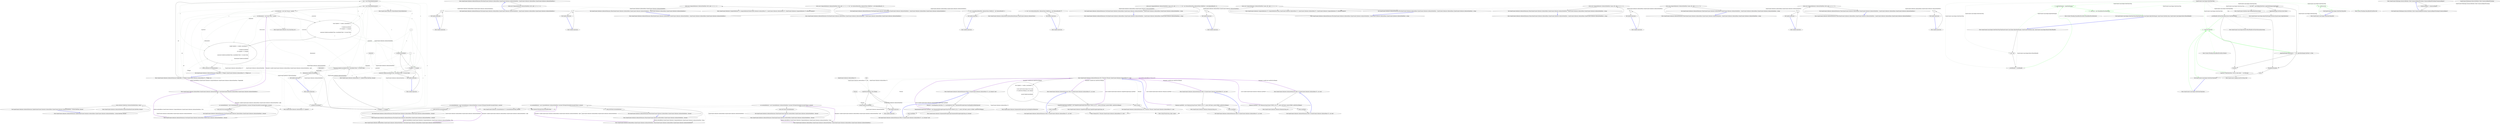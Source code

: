 digraph  {
n133 [label="QuantConnect.Indicators.IndicatorBase<T>", span=""];
n134 [label=bool, span=""];
n135 [label=TSecond, span=""];
n136 [label=x, span=""];
n137 [label=y, span=""];
n138 [label=numerator, span=""];
n139 [label=denominator, span=""];
n0 [cluster="QuantConnect.Indicators.IndicatorExtensions.Update(QuantConnect.Indicators.IndicatorBase<QuantConnect.Indicators.IndicatorDataPoint>, System.DateTime, decimal)", label="Entry QuantConnect.Indicators.IndicatorExtensions.Update(QuantConnect.Indicators.IndicatorBase<QuantConnect.Indicators.IndicatorDataPoint>, System.DateTime, decimal)", span="36-36"];
n1 [cluster="QuantConnect.Indicators.IndicatorExtensions.Update(QuantConnect.Indicators.IndicatorBase<QuantConnect.Indicators.IndicatorDataPoint>, System.DateTime, decimal)", label="return indicator.Update(new IndicatorDataPoint(time, value));", span="38-38"];
n2 [cluster="QuantConnect.Indicators.IndicatorExtensions.Update(QuantConnect.Indicators.IndicatorBase<QuantConnect.Indicators.IndicatorDataPoint>, System.DateTime, decimal)", label="Exit QuantConnect.Indicators.IndicatorExtensions.Update(QuantConnect.Indicators.IndicatorBase<QuantConnect.Indicators.IndicatorDataPoint>, System.DateTime, decimal)", span="36-36"];
n3 [cluster="QuantConnect.Indicators.IndicatorDataPoint.IndicatorDataPoint(System.DateTime, decimal)", label="Entry QuantConnect.Indicators.IndicatorDataPoint.IndicatorDataPoint(System.DateTime, decimal)", span="40-40"];
n4 [cluster="QuantConnect.Indicators.IndicatorBase<T>.Update(T)", label="Entry QuantConnect.Indicators.IndicatorBase<T>.Update(T)", span="74-74"];
n5 [cluster="QuantConnect.Indicators.IndicatorExtensions.Of<T, TSecond>(TSecond, QuantConnect.Indicators.IndicatorBase<T>, bool)", label="Entry QuantConnect.Indicators.IndicatorExtensions.Of<T, TSecond>(TSecond, QuantConnect.Indicators.IndicatorBase<T>, bool)", span="49-49"];
n6 [cluster="QuantConnect.Indicators.IndicatorExtensions.Of<T, TSecond>(TSecond, QuantConnect.Indicators.IndicatorBase<T>, bool)", label="first.Updated += (sender, consolidated) =>\r\n            {\r\n                // only send the data along if we're ready\r\n                if (!waitForFirstToReady || first.IsReady)\r\n                {\r\n                    second.Update(consolidated);\r\n                }\r\n            }", span="53-60"];
n10 [cluster="lambda expression", label="!waitForFirstToReady || first.IsReady", span="56-56"];
n11 [cluster="lambda expression", label="second.Update(consolidated)", span="58-58"];
n7 [cluster="QuantConnect.Indicators.IndicatorExtensions.Of<T, TSecond>(TSecond, QuantConnect.Indicators.IndicatorBase<T>, bool)", label="return second;", span="62-62"];
n8 [cluster="QuantConnect.Indicators.IndicatorExtensions.Of<T, TSecond>(TSecond, QuantConnect.Indicators.IndicatorBase<T>, bool)", label="Exit QuantConnect.Indicators.IndicatorExtensions.Of<T, TSecond>(TSecond, QuantConnect.Indicators.IndicatorBase<T>, bool)", span="49-49"];
n9 [cluster="lambda expression", label="Entry lambda expression", span="53-60"];
n12 [cluster="lambda expression", label="Exit lambda expression", span="53-60"];
n13 [cluster="QuantConnect.Indicators.IndicatorExtensions.WeightedBy<T, TWeight>(QuantConnect.Indicators.IndicatorBase<T>, TWeight, int)", label="Entry QuantConnect.Indicators.IndicatorExtensions.WeightedBy<T, TWeight>(QuantConnect.Indicators.IndicatorBase<T>, TWeight, int)", span="72-72"];
n14 [cluster="QuantConnect.Indicators.IndicatorExtensions.WeightedBy<T, TWeight>(QuantConnect.Indicators.IndicatorBase<T>, TWeight, int)", label="var x = new WindowIdentity(period)", span="76-76"];
n15 [cluster="QuantConnect.Indicators.IndicatorExtensions.WeightedBy<T, TWeight>(QuantConnect.Indicators.IndicatorBase<T>, TWeight, int)", label="var y = new WindowIdentity(period)", span="77-77"];
n16 [cluster="QuantConnect.Indicators.IndicatorExtensions.WeightedBy<T, TWeight>(QuantConnect.Indicators.IndicatorBase<T>, TWeight, int)", label="var numerator = new Sum(''Sum_xy'', period)", span="78-78"];
n17 [cluster="QuantConnect.Indicators.IndicatorExtensions.WeightedBy<T, TWeight>(QuantConnect.Indicators.IndicatorBase<T>, TWeight, int)", label="var denominator = new Sum(''Sum_y'', period)", span="79-79"];
n18 [cluster="QuantConnect.Indicators.IndicatorExtensions.WeightedBy<T, TWeight>(QuantConnect.Indicators.IndicatorBase<T>, TWeight, int)", label="value.Updated += (sender, consolidated) =>\r\n            {\r\n                x.Update(consolidated);\r\n                if (x.Samples == y.Samples)\r\n                {\r\n                    numerator.Update(consolidated.Time, consolidated.Value * y.Current.Value);\r\n                }  \r\n            }", span="81-88"];
n19 [cluster="QuantConnect.Indicators.IndicatorExtensions.WeightedBy<T, TWeight>(QuantConnect.Indicators.IndicatorBase<T>, TWeight, int)", label="weight.Updated += (sender, consolidated) =>\r\n            {\r\n                y.Update(consolidated);\r\n                if (x.Samples == y.Samples)\r\n                {\r\n                    numerator.Update(consolidated.Time, consolidated.Value * x.Current.Value);\r\n                }\r\n                denominator.Update(consolidated);\r\n            }", span="90-98"];
n22 [cluster="QuantConnect.Indicators.WindowIdentity.WindowIdentity(int)", label="Entry QuantConnect.Indicators.WindowIdentity.WindowIdentity(int)", span="37-37"];
n26 [cluster="lambda expression", label="x.Update(consolidated)", span="83-83"];
n27 [cluster="lambda expression", label="x.Samples == y.Samples", span="84-84"];
n33 [cluster="lambda expression", label="x.Samples == y.Samples", span="93-93"];
n34 [cluster="lambda expression", label="numerator.Update(consolidated.Time, consolidated.Value * x.Current.Value)", span="95-95"];
n28 [cluster="lambda expression", label="numerator.Update(consolidated.Time, consolidated.Value * y.Current.Value)", span="86-86"];
n32 [cluster="lambda expression", label="y.Update(consolidated)", span="92-92"];
n23 [cluster="QuantConnect.Indicators.Sum.Sum(string, int)", label="Entry QuantConnect.Indicators.Sum.Sum(string, int)", span="44-44"];
n20 [cluster="QuantConnect.Indicators.IndicatorExtensions.WeightedBy<T, TWeight>(QuantConnect.Indicators.IndicatorBase<T>, TWeight, int)", label="return numerator.Over(denominator);", span="100-100"];
n35 [cluster="lambda expression", label="denominator.Update(consolidated)", span="97-97"];
n21 [cluster="QuantConnect.Indicators.IndicatorExtensions.WeightedBy<T, TWeight>(QuantConnect.Indicators.IndicatorBase<T>, TWeight, int)", label="Exit QuantConnect.Indicators.IndicatorExtensions.WeightedBy<T, TWeight>(QuantConnect.Indicators.IndicatorBase<T>, TWeight, int)", span="72-72"];
n24 [cluster="QuantConnect.Indicators.IndicatorBase<QuantConnect.Indicators.IndicatorDataPoint>.Over(QuantConnect.Indicators.IndicatorBase<QuantConnect.Indicators.IndicatorDataPoint>)", label="Entry QuantConnect.Indicators.IndicatorBase<QuantConnect.Indicators.IndicatorDataPoint>.Over(QuantConnect.Indicators.IndicatorBase<QuantConnect.Indicators.IndicatorDataPoint>)", span="215-215"];
n25 [cluster="lambda expression", label="Entry lambda expression", span="81-88"];
n29 [cluster="lambda expression", label="Exit lambda expression", span="81-88"];
n30 [cluster="QuantConnect.Indicators.IndicatorBase<T>.Update(System.DateTime, decimal)", label="Entry QuantConnect.Indicators.IndicatorBase<T>.Update(System.DateTime, decimal)", span="106-106"];
n31 [cluster="lambda expression", label="Entry lambda expression", span="90-98"];
n36 [cluster="lambda expression", label="Exit lambda expression", span="90-98"];
n37 [cluster="QuantConnect.Indicators.IndicatorExtensions.Plus(QuantConnect.Indicators.IndicatorBase<QuantConnect.Indicators.IndicatorDataPoint>, decimal)", label="Entry QuantConnect.Indicators.IndicatorExtensions.Plus(QuantConnect.Indicators.IndicatorBase<QuantConnect.Indicators.IndicatorDataPoint>, decimal)", span="112-112"];
n38 [cluster="QuantConnect.Indicators.IndicatorExtensions.Plus(QuantConnect.Indicators.IndicatorBase<QuantConnect.Indicators.IndicatorDataPoint>, decimal)", label="var constantIndicator = new ConstantIndicator<IndicatorDataPoint>(constant.ToString(CultureInfo.InvariantCulture), constant)", span="114-114"];
n39 [cluster="QuantConnect.Indicators.IndicatorExtensions.Plus(QuantConnect.Indicators.IndicatorBase<QuantConnect.Indicators.IndicatorDataPoint>, decimal)", label="return left.Plus(constantIndicator);", span="115-115"];
n41 [cluster="QuantConnect.Indicators.ConstantIndicator<T>.ConstantIndicator(string, decimal)", label="Entry QuantConnect.Indicators.ConstantIndicator<T>.ConstantIndicator(string, decimal)", span="42-42"];
n42 [cluster="decimal.ToString(System.IFormatProvider)", label="Entry decimal.ToString(System.IFormatProvider)", span="0-0"];
n40 [cluster="QuantConnect.Indicators.IndicatorExtensions.Plus(QuantConnect.Indicators.IndicatorBase<QuantConnect.Indicators.IndicatorDataPoint>, decimal)", label="Exit QuantConnect.Indicators.IndicatorExtensions.Plus(QuantConnect.Indicators.IndicatorBase<QuantConnect.Indicators.IndicatorDataPoint>, decimal)", span="112-112"];
n43 [cluster="QuantConnect.Indicators.IndicatorBase<QuantConnect.Indicators.IndicatorDataPoint>.Plus(QuantConnect.Indicators.IndicatorBase<QuantConnect.Indicators.IndicatorDataPoint>)", label="Entry QuantConnect.Indicators.IndicatorBase<QuantConnect.Indicators.IndicatorDataPoint>.Plus(QuantConnect.Indicators.IndicatorBase<QuantConnect.Indicators.IndicatorDataPoint>)", span="127-127"];
n44 [cluster="QuantConnect.Indicators.IndicatorExtensions.Plus(QuantConnect.Indicators.IndicatorBase<QuantConnect.Indicators.IndicatorDataPoint>, QuantConnect.Indicators.IndicatorBase<QuantConnect.Indicators.IndicatorDataPoint>)", label="Entry QuantConnect.Indicators.IndicatorExtensions.Plus(QuantConnect.Indicators.IndicatorBase<QuantConnect.Indicators.IndicatorDataPoint>, QuantConnect.Indicators.IndicatorBase<QuantConnect.Indicators.IndicatorDataPoint>)", span="127-127"];
n45 [cluster="QuantConnect.Indicators.IndicatorExtensions.Plus(QuantConnect.Indicators.IndicatorBase<QuantConnect.Indicators.IndicatorDataPoint>, QuantConnect.Indicators.IndicatorBase<QuantConnect.Indicators.IndicatorDataPoint>)", label="return new CompositeIndicator<IndicatorDataPoint>(left, right, (l, r) => l + r);", span="129-129"];
n46 [cluster="QuantConnect.Indicators.IndicatorExtensions.Plus(QuantConnect.Indicators.IndicatorBase<QuantConnect.Indicators.IndicatorDataPoint>, QuantConnect.Indicators.IndicatorBase<QuantConnect.Indicators.IndicatorDataPoint>)", label="Exit QuantConnect.Indicators.IndicatorExtensions.Plus(QuantConnect.Indicators.IndicatorBase<QuantConnect.Indicators.IndicatorDataPoint>, QuantConnect.Indicators.IndicatorBase<QuantConnect.Indicators.IndicatorDataPoint>)", span="127-127"];
n47 [cluster="QuantConnect.Indicators.CompositeIndicator<T>.CompositeIndicator(QuantConnect.Indicators.IndicatorBase<T>, QuantConnect.Indicators.IndicatorBase<T>, QuantConnect.Indicators.CompositeIndicator<T>.IndicatorComposer)", label="Entry QuantConnect.Indicators.CompositeIndicator<T>.CompositeIndicator(QuantConnect.Indicators.IndicatorBase<T>, QuantConnect.Indicators.IndicatorBase<T>, QuantConnect.Indicators.CompositeIndicator<T>.IndicatorComposer)", span="99-99"];
n49 [cluster="lambda expression", label="l + r", span="129-129"];
n48 [cluster="lambda expression", label="Entry lambda expression", span="129-129"];
n50 [cluster="lambda expression", label="Exit lambda expression", span="129-129"];
n51 [cluster="QuantConnect.Indicators.IndicatorExtensions.Plus(QuantConnect.Indicators.IndicatorBase<QuantConnect.Indicators.IndicatorDataPoint>, QuantConnect.Indicators.IndicatorBase<QuantConnect.Indicators.IndicatorDataPoint>, string)", label="Entry QuantConnect.Indicators.IndicatorExtensions.Plus(QuantConnect.Indicators.IndicatorBase<QuantConnect.Indicators.IndicatorDataPoint>, QuantConnect.Indicators.IndicatorBase<QuantConnect.Indicators.IndicatorDataPoint>, string)", span="142-142"];
n52 [cluster="QuantConnect.Indicators.IndicatorExtensions.Plus(QuantConnect.Indicators.IndicatorBase<QuantConnect.Indicators.IndicatorDataPoint>, QuantConnect.Indicators.IndicatorBase<QuantConnect.Indicators.IndicatorDataPoint>, string)", label="return new CompositeIndicator<IndicatorDataPoint>(name, left, right, (l, r) => l + r);", span="144-144"];
n53 [cluster="QuantConnect.Indicators.IndicatorExtensions.Plus(QuantConnect.Indicators.IndicatorBase<QuantConnect.Indicators.IndicatorDataPoint>, QuantConnect.Indicators.IndicatorBase<QuantConnect.Indicators.IndicatorDataPoint>, string)", label="Exit QuantConnect.Indicators.IndicatorExtensions.Plus(QuantConnect.Indicators.IndicatorBase<QuantConnect.Indicators.IndicatorDataPoint>, QuantConnect.Indicators.IndicatorBase<QuantConnect.Indicators.IndicatorDataPoint>, string)", span="142-142"];
n54 [cluster="QuantConnect.Indicators.CompositeIndicator<T>.CompositeIndicator(string, QuantConnect.Indicators.IndicatorBase<T>, QuantConnect.Indicators.IndicatorBase<T>, QuantConnect.Indicators.CompositeIndicator<T>.IndicatorComposer)", label="Entry QuantConnect.Indicators.CompositeIndicator<T>.CompositeIndicator(string, QuantConnect.Indicators.IndicatorBase<T>, QuantConnect.Indicators.IndicatorBase<T>, QuantConnect.Indicators.CompositeIndicator<T>.IndicatorComposer)", span="83-83"];
n56 [cluster="lambda expression", label="l + r", span="144-144"];
n55 [cluster="lambda expression", label="Entry lambda expression", span="144-144"];
n57 [cluster="lambda expression", label="Exit lambda expression", span="144-144"];
n58 [cluster="QuantConnect.Indicators.IndicatorExtensions.Minus(QuantConnect.Indicators.IndicatorBase<QuantConnect.Indicators.IndicatorDataPoint>, decimal)", label="Entry QuantConnect.Indicators.IndicatorExtensions.Minus(QuantConnect.Indicators.IndicatorBase<QuantConnect.Indicators.IndicatorDataPoint>, decimal)", span="156-156"];
n59 [cluster="QuantConnect.Indicators.IndicatorExtensions.Minus(QuantConnect.Indicators.IndicatorBase<QuantConnect.Indicators.IndicatorDataPoint>, decimal)", label="var constantIndicator = new ConstantIndicator<IndicatorDataPoint>(constant.ToString(CultureInfo.InvariantCulture), constant)", span="158-158"];
n60 [cluster="QuantConnect.Indicators.IndicatorExtensions.Minus(QuantConnect.Indicators.IndicatorBase<QuantConnect.Indicators.IndicatorDataPoint>, decimal)", label="return left.Minus(constantIndicator);", span="159-159"];
n61 [cluster="QuantConnect.Indicators.IndicatorExtensions.Minus(QuantConnect.Indicators.IndicatorBase<QuantConnect.Indicators.IndicatorDataPoint>, decimal)", label="Exit QuantConnect.Indicators.IndicatorExtensions.Minus(QuantConnect.Indicators.IndicatorBase<QuantConnect.Indicators.IndicatorDataPoint>, decimal)", span="156-156"];
n62 [cluster="QuantConnect.Indicators.IndicatorBase<QuantConnect.Indicators.IndicatorDataPoint>.Minus(QuantConnect.Indicators.IndicatorBase<QuantConnect.Indicators.IndicatorDataPoint>)", label="Entry QuantConnect.Indicators.IndicatorBase<QuantConnect.Indicators.IndicatorDataPoint>.Minus(QuantConnect.Indicators.IndicatorBase<QuantConnect.Indicators.IndicatorDataPoint>)", span="171-171"];
n63 [cluster="QuantConnect.Indicators.IndicatorExtensions.Minus(QuantConnect.Indicators.IndicatorBase<QuantConnect.Indicators.IndicatorDataPoint>, QuantConnect.Indicators.IndicatorBase<QuantConnect.Indicators.IndicatorDataPoint>)", label="Entry QuantConnect.Indicators.IndicatorExtensions.Minus(QuantConnect.Indicators.IndicatorBase<QuantConnect.Indicators.IndicatorDataPoint>, QuantConnect.Indicators.IndicatorBase<QuantConnect.Indicators.IndicatorDataPoint>)", span="171-171"];
n64 [cluster="QuantConnect.Indicators.IndicatorExtensions.Minus(QuantConnect.Indicators.IndicatorBase<QuantConnect.Indicators.IndicatorDataPoint>, QuantConnect.Indicators.IndicatorBase<QuantConnect.Indicators.IndicatorDataPoint>)", label="return new CompositeIndicator<IndicatorDataPoint>(left, right, (l, r) => l - r);", span="173-173"];
n65 [cluster="QuantConnect.Indicators.IndicatorExtensions.Minus(QuantConnect.Indicators.IndicatorBase<QuantConnect.Indicators.IndicatorDataPoint>, QuantConnect.Indicators.IndicatorBase<QuantConnect.Indicators.IndicatorDataPoint>)", label="Exit QuantConnect.Indicators.IndicatorExtensions.Minus(QuantConnect.Indicators.IndicatorBase<QuantConnect.Indicators.IndicatorDataPoint>, QuantConnect.Indicators.IndicatorBase<QuantConnect.Indicators.IndicatorDataPoint>)", span="171-171"];
n67 [cluster="lambda expression", label="l - r", span="173-173"];
n66 [cluster="lambda expression", label="Entry lambda expression", span="173-173"];
n68 [cluster="lambda expression", label="Exit lambda expression", span="173-173"];
n69 [cluster="QuantConnect.Indicators.IndicatorExtensions.Minus(QuantConnect.Indicators.IndicatorBase<QuantConnect.Indicators.IndicatorDataPoint>, QuantConnect.Indicators.IndicatorBase<QuantConnect.Indicators.IndicatorDataPoint>, string)", label="Entry QuantConnect.Indicators.IndicatorExtensions.Minus(QuantConnect.Indicators.IndicatorBase<QuantConnect.Indicators.IndicatorDataPoint>, QuantConnect.Indicators.IndicatorBase<QuantConnect.Indicators.IndicatorDataPoint>, string)", span="186-186"];
n70 [cluster="QuantConnect.Indicators.IndicatorExtensions.Minus(QuantConnect.Indicators.IndicatorBase<QuantConnect.Indicators.IndicatorDataPoint>, QuantConnect.Indicators.IndicatorBase<QuantConnect.Indicators.IndicatorDataPoint>, string)", label="return new CompositeIndicator<IndicatorDataPoint>(name, left, right, (l, r) => l - r);", span="188-188"];
n71 [cluster="QuantConnect.Indicators.IndicatorExtensions.Minus(QuantConnect.Indicators.IndicatorBase<QuantConnect.Indicators.IndicatorDataPoint>, QuantConnect.Indicators.IndicatorBase<QuantConnect.Indicators.IndicatorDataPoint>, string)", label="Exit QuantConnect.Indicators.IndicatorExtensions.Minus(QuantConnect.Indicators.IndicatorBase<QuantConnect.Indicators.IndicatorDataPoint>, QuantConnect.Indicators.IndicatorBase<QuantConnect.Indicators.IndicatorDataPoint>, string)", span="186-186"];
n73 [cluster="lambda expression", label="l - r", span="188-188"];
n72 [cluster="lambda expression", label="Entry lambda expression", span="188-188"];
n74 [cluster="lambda expression", label="Exit lambda expression", span="188-188"];
n75 [cluster="QuantConnect.Indicators.IndicatorExtensions.Over(QuantConnect.Indicators.IndicatorBase<QuantConnect.Indicators.IndicatorDataPoint>, decimal)", label="Entry QuantConnect.Indicators.IndicatorExtensions.Over(QuantConnect.Indicators.IndicatorBase<QuantConnect.Indicators.IndicatorDataPoint>, decimal)", span="200-200"];
n76 [cluster="QuantConnect.Indicators.IndicatorExtensions.Over(QuantConnect.Indicators.IndicatorBase<QuantConnect.Indicators.IndicatorDataPoint>, decimal)", label="var constantIndicator = new ConstantIndicator<IndicatorDataPoint>(constant.ToString(CultureInfo.InvariantCulture), constant)", span="202-202"];
n77 [cluster="QuantConnect.Indicators.IndicatorExtensions.Over(QuantConnect.Indicators.IndicatorBase<QuantConnect.Indicators.IndicatorDataPoint>, decimal)", label="return left.Over(constantIndicator);", span="203-203"];
n78 [cluster="QuantConnect.Indicators.IndicatorExtensions.Over(QuantConnect.Indicators.IndicatorBase<QuantConnect.Indicators.IndicatorDataPoint>, decimal)", label="Exit QuantConnect.Indicators.IndicatorExtensions.Over(QuantConnect.Indicators.IndicatorBase<QuantConnect.Indicators.IndicatorDataPoint>, decimal)", span="200-200"];
n79 [cluster="QuantConnect.Indicators.IndicatorExtensions.Over(QuantConnect.Indicators.IndicatorBase<QuantConnect.Indicators.IndicatorDataPoint>, QuantConnect.Indicators.IndicatorBase<QuantConnect.Indicators.IndicatorDataPoint>)", label="Entry QuantConnect.Indicators.IndicatorExtensions.Over(QuantConnect.Indicators.IndicatorBase<QuantConnect.Indicators.IndicatorDataPoint>, QuantConnect.Indicators.IndicatorBase<QuantConnect.Indicators.IndicatorDataPoint>)", span="215-215"];
n80 [cluster="QuantConnect.Indicators.IndicatorExtensions.Over(QuantConnect.Indicators.IndicatorBase<QuantConnect.Indicators.IndicatorDataPoint>, QuantConnect.Indicators.IndicatorBase<QuantConnect.Indicators.IndicatorDataPoint>)", label="return new CompositeIndicator<IndicatorDataPoint>(left, right, (l, r) => r == 0m ? new IndicatorResult(0m, IndicatorStatus.MathError) : new IndicatorResult(l / r));", span="217-217"];
n81 [cluster="QuantConnect.Indicators.IndicatorExtensions.Over(QuantConnect.Indicators.IndicatorBase<QuantConnect.Indicators.IndicatorDataPoint>, QuantConnect.Indicators.IndicatorBase<QuantConnect.Indicators.IndicatorDataPoint>)", label="Exit QuantConnect.Indicators.IndicatorExtensions.Over(QuantConnect.Indicators.IndicatorBase<QuantConnect.Indicators.IndicatorDataPoint>, QuantConnect.Indicators.IndicatorBase<QuantConnect.Indicators.IndicatorDataPoint>)", span="215-215"];
n83 [cluster="lambda expression", label="r == 0m ? new IndicatorResult(0m, IndicatorStatus.MathError) : new IndicatorResult(l / r)", span="217-217"];
n82 [cluster="lambda expression", label="Entry lambda expression", span="217-217"];
n84 [cluster="lambda expression", label="Exit lambda expression", span="217-217"];
n85 [cluster="QuantConnect.Indicators.IndicatorResult.IndicatorResult(decimal, QuantConnect.Indicators.IndicatorStatus)", label="Entry QuantConnect.Indicators.IndicatorResult.IndicatorResult(decimal, QuantConnect.Indicators.IndicatorStatus)", span="45-45"];
n86 [cluster="QuantConnect.Indicators.IndicatorExtensions.Over(QuantConnect.Indicators.IndicatorBase<QuantConnect.Indicators.IndicatorDataPoint>, QuantConnect.Indicators.IndicatorBase<QuantConnect.Indicators.IndicatorDataPoint>, string)", label="Entry QuantConnect.Indicators.IndicatorExtensions.Over(QuantConnect.Indicators.IndicatorBase<QuantConnect.Indicators.IndicatorDataPoint>, QuantConnect.Indicators.IndicatorBase<QuantConnect.Indicators.IndicatorDataPoint>, string)", span="230-230"];
n87 [cluster="QuantConnect.Indicators.IndicatorExtensions.Over(QuantConnect.Indicators.IndicatorBase<QuantConnect.Indicators.IndicatorDataPoint>, QuantConnect.Indicators.IndicatorBase<QuantConnect.Indicators.IndicatorDataPoint>, string)", label="return new CompositeIndicator<IndicatorDataPoint>(name, left, right, (l, r) => r == 0m ? new IndicatorResult(0m, IndicatorStatus.MathError) : new IndicatorResult(l / r));", span="232-232"];
n88 [cluster="QuantConnect.Indicators.IndicatorExtensions.Over(QuantConnect.Indicators.IndicatorBase<QuantConnect.Indicators.IndicatorDataPoint>, QuantConnect.Indicators.IndicatorBase<QuantConnect.Indicators.IndicatorDataPoint>, string)", label="Exit QuantConnect.Indicators.IndicatorExtensions.Over(QuantConnect.Indicators.IndicatorBase<QuantConnect.Indicators.IndicatorDataPoint>, QuantConnect.Indicators.IndicatorBase<QuantConnect.Indicators.IndicatorDataPoint>, string)", span="230-230"];
n90 [cluster="lambda expression", label="r == 0m ? new IndicatorResult(0m, IndicatorStatus.MathError) : new IndicatorResult(l / r)", span="232-232"];
n89 [cluster="lambda expression", label="Entry lambda expression", span="232-232"];
n91 [cluster="lambda expression", label="Exit lambda expression", span="232-232"];
n92 [cluster="QuantConnect.Indicators.IndicatorExtensions.Times(QuantConnect.Indicators.IndicatorBase<QuantConnect.Indicators.IndicatorDataPoint>, decimal)", label="Entry QuantConnect.Indicators.IndicatorExtensions.Times(QuantConnect.Indicators.IndicatorBase<QuantConnect.Indicators.IndicatorDataPoint>, decimal)", span="244-244"];
n93 [cluster="QuantConnect.Indicators.IndicatorExtensions.Times(QuantConnect.Indicators.IndicatorBase<QuantConnect.Indicators.IndicatorDataPoint>, decimal)", label="var constantIndicator = new ConstantIndicator<IndicatorDataPoint>(constant.ToString(CultureInfo.InvariantCulture), constant)", span="246-246"];
n94 [cluster="QuantConnect.Indicators.IndicatorExtensions.Times(QuantConnect.Indicators.IndicatorBase<QuantConnect.Indicators.IndicatorDataPoint>, decimal)", label="return left.Times(constantIndicator);", span="247-247"];
n95 [cluster="QuantConnect.Indicators.IndicatorExtensions.Times(QuantConnect.Indicators.IndicatorBase<QuantConnect.Indicators.IndicatorDataPoint>, decimal)", label="Exit QuantConnect.Indicators.IndicatorExtensions.Times(QuantConnect.Indicators.IndicatorBase<QuantConnect.Indicators.IndicatorDataPoint>, decimal)", span="244-244"];
n96 [cluster="QuantConnect.Indicators.IndicatorBase<QuantConnect.Indicators.IndicatorDataPoint>.Times(QuantConnect.Indicators.IndicatorBase<QuantConnect.Indicators.IndicatorDataPoint>)", label="Entry QuantConnect.Indicators.IndicatorBase<QuantConnect.Indicators.IndicatorDataPoint>.Times(QuantConnect.Indicators.IndicatorBase<QuantConnect.Indicators.IndicatorDataPoint>)", span="259-259"];
n97 [cluster="QuantConnect.Indicators.IndicatorExtensions.Times(QuantConnect.Indicators.IndicatorBase<QuantConnect.Indicators.IndicatorDataPoint>, QuantConnect.Indicators.IndicatorBase<QuantConnect.Indicators.IndicatorDataPoint>)", label="Entry QuantConnect.Indicators.IndicatorExtensions.Times(QuantConnect.Indicators.IndicatorBase<QuantConnect.Indicators.IndicatorDataPoint>, QuantConnect.Indicators.IndicatorBase<QuantConnect.Indicators.IndicatorDataPoint>)", span="259-259"];
n98 [cluster="QuantConnect.Indicators.IndicatorExtensions.Times(QuantConnect.Indicators.IndicatorBase<QuantConnect.Indicators.IndicatorDataPoint>, QuantConnect.Indicators.IndicatorBase<QuantConnect.Indicators.IndicatorDataPoint>)", label="return new CompositeIndicator<IndicatorDataPoint>(left, right, (l, r) => l * r);", span="261-261"];
n99 [cluster="QuantConnect.Indicators.IndicatorExtensions.Times(QuantConnect.Indicators.IndicatorBase<QuantConnect.Indicators.IndicatorDataPoint>, QuantConnect.Indicators.IndicatorBase<QuantConnect.Indicators.IndicatorDataPoint>)", label="Exit QuantConnect.Indicators.IndicatorExtensions.Times(QuantConnect.Indicators.IndicatorBase<QuantConnect.Indicators.IndicatorDataPoint>, QuantConnect.Indicators.IndicatorBase<QuantConnect.Indicators.IndicatorDataPoint>)", span="259-259"];
n101 [cluster="lambda expression", label="l * r", span="261-261"];
n100 [cluster="lambda expression", label="Entry lambda expression", span="261-261"];
n102 [cluster="lambda expression", label="Exit lambda expression", span="261-261"];
n103 [cluster="QuantConnect.Indicators.IndicatorExtensions.Times(QuantConnect.Indicators.IndicatorBase<QuantConnect.Indicators.IndicatorDataPoint>, QuantConnect.Indicators.IndicatorBase<QuantConnect.Indicators.IndicatorDataPoint>, string)", label="Entry QuantConnect.Indicators.IndicatorExtensions.Times(QuantConnect.Indicators.IndicatorBase<QuantConnect.Indicators.IndicatorDataPoint>, QuantConnect.Indicators.IndicatorBase<QuantConnect.Indicators.IndicatorDataPoint>, string)", span="274-274"];
n104 [cluster="QuantConnect.Indicators.IndicatorExtensions.Times(QuantConnect.Indicators.IndicatorBase<QuantConnect.Indicators.IndicatorDataPoint>, QuantConnect.Indicators.IndicatorBase<QuantConnect.Indicators.IndicatorDataPoint>, string)", label="return new CompositeIndicator<IndicatorDataPoint>(name, left, right, (l, r) => l * r);", span="276-276"];
n105 [cluster="QuantConnect.Indicators.IndicatorExtensions.Times(QuantConnect.Indicators.IndicatorBase<QuantConnect.Indicators.IndicatorDataPoint>, QuantConnect.Indicators.IndicatorBase<QuantConnect.Indicators.IndicatorDataPoint>, string)", label="Exit QuantConnect.Indicators.IndicatorExtensions.Times(QuantConnect.Indicators.IndicatorBase<QuantConnect.Indicators.IndicatorDataPoint>, QuantConnect.Indicators.IndicatorBase<QuantConnect.Indicators.IndicatorDataPoint>, string)", span="274-274"];
n107 [cluster="lambda expression", label="l * r", span="276-276"];
n106 [cluster="lambda expression", label="Entry lambda expression", span="276-276"];
n108 [cluster="lambda expression", label="Exit lambda expression", span="276-276"];
n109 [cluster="QuantConnect.Indicators.IndicatorExtensions.EMA<T>(QuantConnect.Indicators.IndicatorBase<T>, int, decimal?, bool)", label="Entry QuantConnect.Indicators.IndicatorExtensions.EMA<T>(QuantConnect.Indicators.IndicatorBase<T>, int, decimal?, bool)", span="286-286"];
n110 [cluster="QuantConnect.Indicators.IndicatorExtensions.EMA<T>(QuantConnect.Indicators.IndicatorBase<T>, int, decimal?, bool)", label="decimal k = smoothingFactor.HasValue ? k = smoothingFactor.Value : ExponentialMovingAverage.SmoothingFactorDefault(period)", span="289-289"];
n111 [cluster="QuantConnect.Indicators.IndicatorExtensions.EMA<T>(QuantConnect.Indicators.IndicatorBase<T>, int, decimal?, bool)", label="ExponentialMovingAverage emaOfLeft = new ExponentialMovingAverage(string.Format(''EMA{0}_Of_{1}'', period, left.Name), period, k).Of(left, waitForFirstToReady)", span="290-290"];
n114 [cluster="QuantConnect.Indicators.ExponentialMovingAverage.SmoothingFactorDefault(int)", label="Entry QuantConnect.Indicators.ExponentialMovingAverage.SmoothingFactorDefault(int)", span="71-71"];
n112 [cluster="QuantConnect.Indicators.IndicatorExtensions.EMA<T>(QuantConnect.Indicators.IndicatorBase<T>, int, decimal?, bool)", label="return emaOfLeft;", span="291-291"];
n115 [cluster="QuantConnect.Indicators.ExponentialMovingAverage.ExponentialMovingAverage(string, int, decimal)", label="Entry QuantConnect.Indicators.ExponentialMovingAverage.ExponentialMovingAverage(string, int, decimal)", span="42-42"];
n116 [cluster="string.Format(string, object, object)", label="Entry string.Format(string, object, object)", span="0-0"];
n117 [cluster="TSecond.Of<T, TSecond>(QuantConnect.Indicators.IndicatorBase<T>, bool)", label="Entry TSecond.Of<T, TSecond>(QuantConnect.Indicators.IndicatorBase<T>, bool)", span="49-49"];
n113 [cluster="QuantConnect.Indicators.IndicatorExtensions.EMA<T>(QuantConnect.Indicators.IndicatorBase<T>, int, decimal?, bool)", label="Exit QuantConnect.Indicators.IndicatorExtensions.EMA<T>(QuantConnect.Indicators.IndicatorBase<T>, int, decimal?, bool)", span="286-286"];
n118 [cluster="QuantConnect.Indicators.IndicatorExtensions.MAX<T>(QuantConnect.Indicators.IndicatorBase<T>, int, bool)", label="Entry QuantConnect.Indicators.IndicatorExtensions.MAX<T>(QuantConnect.Indicators.IndicatorBase<T>, int, bool)", span="300-300"];
n119 [cluster="QuantConnect.Indicators.IndicatorExtensions.MAX<T>(QuantConnect.Indicators.IndicatorBase<T>, int, bool)", label="Maximum maxOfLeft = new Maximum(string.Format(''MAX{0}_Of_{1}'', period, left.Name), period).Of(left, waitForFirstToReady)", span="303-303"];
n120 [cluster="QuantConnect.Indicators.IndicatorExtensions.MAX<T>(QuantConnect.Indicators.IndicatorBase<T>, int, bool)", label="return maxOfLeft;", span="304-304"];
n122 [cluster="QuantConnect.Indicators.Maximum.Maximum(string, int)", label="Entry QuantConnect.Indicators.Maximum.Maximum(string, int)", span="51-51"];
n121 [cluster="QuantConnect.Indicators.IndicatorExtensions.MAX<T>(QuantConnect.Indicators.IndicatorBase<T>, int, bool)", label="Exit QuantConnect.Indicators.IndicatorExtensions.MAX<T>(QuantConnect.Indicators.IndicatorBase<T>, int, bool)", span="300-300"];
n123 [cluster="QuantConnect.Indicators.IndicatorExtensions.MIN<T>(QuantConnect.Indicators.IndicatorBase<T>, int, bool)", label="Entry QuantConnect.Indicators.IndicatorExtensions.MIN<T>(QuantConnect.Indicators.IndicatorBase<T>, int, bool)", span="313-313"];
n124 [cluster="QuantConnect.Indicators.IndicatorExtensions.MIN<T>(QuantConnect.Indicators.IndicatorBase<T>, int, bool)", label="Minimum minOfLeft = new Minimum(string.Format(''MIN{0}_Of_{1}'', period, left.Name), period).Of(left, waitForFirstToReady)", span="316-316"];
n125 [cluster="QuantConnect.Indicators.IndicatorExtensions.MIN<T>(QuantConnect.Indicators.IndicatorBase<T>, int, bool)", label="return minOfLeft;", span="317-317"];
n127 [cluster="QuantConnect.Indicators.Minimum.Minimum(string, int)", label="Entry QuantConnect.Indicators.Minimum.Minimum(string, int)", span="51-51"];
n126 [cluster="QuantConnect.Indicators.IndicatorExtensions.MIN<T>(QuantConnect.Indicators.IndicatorBase<T>, int, bool)", label="Exit QuantConnect.Indicators.IndicatorExtensions.MIN<T>(QuantConnect.Indicators.IndicatorBase<T>, int, bool)", span="313-313"];
n128 [cluster="QuantConnect.Indicators.IndicatorExtensions.SMA<T>(QuantConnect.Indicators.IndicatorBase<T>, int, bool)", label="Entry QuantConnect.Indicators.IndicatorExtensions.SMA<T>(QuantConnect.Indicators.IndicatorBase<T>, int, bool)", span="326-326"];
n129 [cluster="QuantConnect.Indicators.IndicatorExtensions.SMA<T>(QuantConnect.Indicators.IndicatorBase<T>, int, bool)", label="SimpleMovingAverage smaOfLeft = new SimpleMovingAverage(string.Format(''SMA{0}_Of_{1}'', period, left.Name), period).Of(left, waitForFirstToReady)", span="329-329"];
n130 [cluster="QuantConnect.Indicators.IndicatorExtensions.SMA<T>(QuantConnect.Indicators.IndicatorBase<T>, int, bool)", label="return smaOfLeft;", span="330-330"];
n132 [cluster="QuantConnect.Indicators.SimpleMovingAverage.SimpleMovingAverage(string, int)", label="Entry QuantConnect.Indicators.SimpleMovingAverage.SimpleMovingAverage(string, int)", span="46-46"];
n131 [cluster="QuantConnect.Indicators.IndicatorExtensions.SMA<T>(QuantConnect.Indicators.IndicatorBase<T>, int, bool)", label="Exit QuantConnect.Indicators.IndicatorExtensions.SMA<T>(QuantConnect.Indicators.IndicatorBase<T>, int, bool)", span="326-326"];
m2_19 [cluster="QuantConnect.Interfaces.IApi.GetAlgorithmStatus(string)", file="StateCheck.cs", label="Entry QuantConnect.Interfaces.IApi.GetAlgorithmStatus(string)", span="48-48"];
m2_22 [cluster="QuantConnect.Logging.Log.Error(string, bool)", file="StateCheck.cs", label="Entry QuantConnect.Logging.Log.Error(string, bool)", span="65-65"];
m2_26 [cluster="System.Threading.ManualResetEventSlim.Set()", file="StateCheck.cs", label="Entry System.Threading.ManualResetEventSlim.Set()", span="0-0"];
m2_20 [cluster="QuantConnect.Lean.Engine.AlgorithmManager.SetStatus(QuantConnect.AlgorithmStatus)", file="StateCheck.cs", label="Entry QuantConnect.Lean.Engine.AlgorithmManager.SetStatus(QuantConnect.AlgorithmStatus)", span="555-555"];
m2_18 [cluster="System.Threading.ManualResetEventSlim.Wait(int)", file="StateCheck.cs", label="Entry System.Threading.ManualResetEventSlim.Wait(int)", span="0-0"];
m2_0 [cluster="QuantConnect.Lean.Engine.StateCheck.Ping.Ping(QuantConnect.Lean.Engine.AlgorithmManager, QuantConnect.Interfaces.IApi, QuantConnect.Lean.Engine.Results.IResultHandler)", file="StateCheck.cs", label="Entry QuantConnect.Lean.Engine.StateCheck.Ping.Ping(QuantConnect.Lean.Engine.AlgorithmManager, QuantConnect.Interfaces.IApi, QuantConnect.Lean.Engine.Results.IResultHandler)", span="40-40"];
m2_3 [cluster="QuantConnect.Lean.Engine.StateCheck.Ping.Ping(QuantConnect.Lean.Engine.AlgorithmManager, QuantConnect.Interfaces.IApi, QuantConnect.Lean.Engine.Results.IResultHandler)", color=green, community=0, file="StateCheck.cs", label="8: _algorithmManager = algorithmManager", span="44-44"];
m2_2 [cluster="QuantConnect.Lean.Engine.StateCheck.Ping.Ping(QuantConnect.Lean.Engine.AlgorithmManager, QuantConnect.Interfaces.IApi, QuantConnect.Lean.Engine.Results.IResultHandler)", file="StateCheck.cs", label="_resultHandler = resultHandler", span="43-43"];
m2_4 [cluster="QuantConnect.Lean.Engine.StateCheck.Ping.Ping(QuantConnect.Lean.Engine.AlgorithmManager, QuantConnect.Interfaces.IApi, QuantConnect.Lean.Engine.Results.IResultHandler)", color=green, community=0, file="StateCheck.cs", label="11: _exitEvent = new ManualResetEventSlim(false)", span="45-45"];
m2_1 [cluster="QuantConnect.Lean.Engine.StateCheck.Ping.Ping(QuantConnect.Lean.Engine.AlgorithmManager, QuantConnect.Interfaces.IApi, QuantConnect.Lean.Engine.Results.IResultHandler)", file="StateCheck.cs", label="_api = api", span="42-42"];
m2_5 [cluster="QuantConnect.Lean.Engine.StateCheck.Ping.Ping(QuantConnect.Lean.Engine.AlgorithmManager, QuantConnect.Interfaces.IApi, QuantConnect.Lean.Engine.Results.IResultHandler)", file="StateCheck.cs", label="Exit QuantConnect.Lean.Engine.StateCheck.Ping.Ping(QuantConnect.Lean.Engine.AlgorithmManager, QuantConnect.Interfaces.IApi, QuantConnect.Lean.Engine.Results.IResultHandler)", span="40-40"];
m2_6 [cluster="System.Threading.ManualResetEventSlim.ManualResetEventSlim(bool)", file="StateCheck.cs", label="Entry System.Threading.ManualResetEventSlim.ManualResetEventSlim(bool)", span="0-0"];
m2_7 [cluster="QuantConnect.Lean.Engine.StateCheck.Ping.Run()", file="StateCheck.cs", label="Entry QuantConnect.Lean.Engine.StateCheck.Ping.Run()", span="49-49"];
m2_8 [cluster="QuantConnect.Lean.Engine.StateCheck.Ping.Run()", color=green, community=0, file="StateCheck.cs", label="6: !_exitEvent.Wait(500)", span="51-51"];
m2_9 [cluster="QuantConnect.Lean.Engine.StateCheck.Ping.Run()", file="StateCheck.cs", label="_algorithmManager.AlgorithmId != '''' && _algorithmManager.QuitState == false", span="55-55"];
m2_12 [cluster="QuantConnect.Lean.Engine.StateCheck.Ping.Run()", file="StateCheck.cs", label="_resultHandler.SetChartSubscription(state.ChartSubscription)", span="64-64"];
m2_16 [cluster="QuantConnect.Lean.Engine.StateCheck.Ping.Run()", file="StateCheck.cs", label="Log.Error(''StateCheck.Run(): Error in state check: '' + err.Message)", span="73-73"];
m2_10 [cluster="QuantConnect.Lean.Engine.StateCheck.Ping.Run()", file="StateCheck.cs", label="var state = _api.GetAlgorithmStatus(_algorithmManager.AlgorithmId)", span="58-58"];
m2_11 [cluster="QuantConnect.Lean.Engine.StateCheck.Ping.Run()", file="StateCheck.cs", label="_algorithmManager.SetStatus(state.Status)", span="61-61"];
m2_13 [cluster="QuantConnect.Lean.Engine.StateCheck.Ping.Run()", file="StateCheck.cs", label=ThreadAbortException, span="67-67"];
m2_15 [cluster="QuantConnect.Lean.Engine.StateCheck.Ping.Run()", file="StateCheck.cs", label=Exception, span="71-71"];
m2_14 [cluster="QuantConnect.Lean.Engine.StateCheck.Ping.Run()", file="StateCheck.cs", label="return;", span="69-69"];
m2_17 [cluster="QuantConnect.Lean.Engine.StateCheck.Ping.Run()", file="StateCheck.cs", label="Exit QuantConnect.Lean.Engine.StateCheck.Ping.Run()", span="49-49"];
m2_21 [cluster="QuantConnect.Lean.Engine.Results.IResultHandler.SetChartSubscription(string)", file="StateCheck.cs", label="Entry QuantConnect.Lean.Engine.Results.IResultHandler.SetChartSubscription(string)", span="205-205"];
m2_23 [cluster="QuantConnect.Lean.Engine.StateCheck.Ping.Exit()", file="StateCheck.cs", label="Entry QuantConnect.Lean.Engine.StateCheck.Ping.Exit()", span="81-81"];
m2_24 [cluster="QuantConnect.Lean.Engine.StateCheck.Ping.Exit()", color=green, community=0, file="StateCheck.cs", label="22: _exitEvent.Set()", span="83-83"];
m2_25 [cluster="QuantConnect.Lean.Engine.StateCheck.Ping.Exit()", file="StateCheck.cs", label="Exit QuantConnect.Lean.Engine.StateCheck.Ping.Exit()", span="81-81"];
m2_27 [file="StateCheck.cs", label="QuantConnect.Lean.Engine.StateCheck.Ping", span=""];
m4_0 [cluster="QuantConnect.Brokerages.InteractiveBrokers.Client.CommissionReportEventArgs.CommissionReportEventArgs(CommissionReport)", file="TradierBrokerage.cs", label="Entry QuantConnect.Brokerages.InteractiveBrokers.Client.CommissionReportEventArgs.CommissionReportEventArgs(CommissionReport)", span="33-33"];
m4_1 [cluster="QuantConnect.Brokerages.InteractiveBrokers.Client.CommissionReportEventArgs.CommissionReportEventArgs(CommissionReport)", file="TradierBrokerage.cs", label="CommissionReport = commissionReport", span="35-35"];
m4_2 [cluster="QuantConnect.Brokerages.InteractiveBrokers.Client.CommissionReportEventArgs.CommissionReportEventArgs(CommissionReport)", file="TradierBrokerage.cs", label="Exit QuantConnect.Brokerages.InteractiveBrokers.Client.CommissionReportEventArgs.CommissionReportEventArgs(CommissionReport)", span="33-33"];
m4_3 [file="TradierBrokerage.cs", label="QuantConnect.Brokerages.InteractiveBrokers.Client.CommissionReportEventArgs", span=""];
n133 -> n10  [color=darkseagreen4, key=1, label="QuantConnect.Indicators.IndicatorBase<T>", style=dashed];
n134 -> n10  [color=darkseagreen4, key=1, label=bool, style=dashed];
n135 -> n11  [color=darkseagreen4, key=1, label=TSecond, style=dashed];
n136 -> n26  [color=darkseagreen4, key=1, label=x, style=dashed];
n136 -> n27  [color=darkseagreen4, key=1, label=x, style=dashed];
n136 -> n33  [color=darkseagreen4, key=1, label=x, style=dashed];
n136 -> n34  [color=darkseagreen4, key=1, label=x, style=dashed];
n137 -> n27  [color=darkseagreen4, key=1, label=y, style=dashed];
n137 -> n28  [color=darkseagreen4, key=1, label=y, style=dashed];
n137 -> n32  [color=darkseagreen4, key=1, label=y, style=dashed];
n137 -> n33  [color=darkseagreen4, key=1, label=y, style=dashed];
n138 -> n28  [color=darkseagreen4, key=1, label=numerator, style=dashed];
n138 -> n34  [color=darkseagreen4, key=1, label=numerator, style=dashed];
n139 -> n35  [color=darkseagreen4, key=1, label=denominator, style=dashed];
n0 -> n1  [key=0, style=solid];
n1 -> n2  [key=0, style=solid];
n1 -> n3  [key=2, style=dotted];
n1 -> n4  [key=2, style=dotted];
n2 -> n0  [color=blue, key=0, style=bold];
n5 -> n6  [key=0, style=solid];
n5 -> n10  [color=darkseagreen4, key=1, label="QuantConnect.Indicators.IndicatorBase<T>", style=dashed];
n5 -> n11  [color=darkseagreen4, key=1, label=TSecond, style=dashed];
n5 -> n7  [color=darkseagreen4, key=1, label=TSecond, style=dashed];
n5 -> n5  [color=darkorchid, key=3, label="method methodReturn TSecond Of", style=bold];
n5 -> n109  [color=darkorchid, key=3, label="Parameter variable bool waitForFirstToReady", style=bold];
n5 -> n118  [color=darkorchid, key=3, label="Parameter variable bool waitForFirstToReady", style=bold];
n5 -> n123  [color=darkorchid, key=3, label="Parameter variable bool waitForFirstToReady", style=bold];
n5 -> n128  [color=darkorchid, key=3, label="Parameter variable bool waitForFirstToReady", style=bold];
n6 -> n7  [key=0, style=solid];
n6 -> n11  [color=darkseagreen4, key=1, label="QuantConnect.Indicators.IndicatorDataPoint", style=dashed];
n10 -> n11  [key=0, style=solid];
n10 -> n12  [key=0, style=solid];
n11 -> n12  [key=0, style=solid];
n11 -> n4  [key=2, style=dotted];
n7 -> n8  [key=0, style=solid];
n8 -> n5  [color=blue, key=0, style=bold];
n9 -> n10  [key=0, style=solid];
n9 -> n11  [color=darkseagreen4, key=1, label="QuantConnect.Indicators.IndicatorDataPoint", style=dashed];
n12 -> n9  [color=blue, key=0, style=bold];
n13 -> n14  [key=0, style=solid];
n13 -> n15  [color=darkseagreen4, key=1, label=int, style=dashed];
n13 -> n16  [color=darkseagreen4, key=1, label=int, style=dashed];
n13 -> n17  [color=darkseagreen4, key=1, label=int, style=dashed];
n13 -> n18  [color=darkseagreen4, key=1, label="QuantConnect.Indicators.IndicatorBase<T>", style=dashed];
n13 -> n19  [color=darkseagreen4, key=1, label=TWeight, style=dashed];
n13 -> n24  [color=darkorchid, key=3, label="method methodReturn QuantConnect.Indicators.CompositeIndicator<QuantConnect.Indicators.IndicatorDataPoint> WeightedBy", style=bold];
n14 -> n15  [key=0, style=solid];
n14 -> n22  [key=2, style=dotted];
n14 -> n18  [color=darkseagreen4, key=1, label=x, style=dashed];
n14 -> n26  [color=darkseagreen4, key=1, label=x, style=dashed];
n14 -> n27  [color=darkseagreen4, key=1, label=x, style=dashed];
n14 -> n19  [color=darkseagreen4, key=1, label=x, style=dashed];
n14 -> n33  [color=darkseagreen4, key=1, label=x, style=dashed];
n14 -> n34  [color=darkseagreen4, key=1, label=x, style=dashed];
n15 -> n16  [key=0, style=solid];
n15 -> n22  [key=2, style=dotted];
n15 -> n18  [color=darkseagreen4, key=1, label=y, style=dashed];
n15 -> n27  [color=darkseagreen4, key=1, label=y, style=dashed];
n15 -> n28  [color=darkseagreen4, key=1, label=y, style=dashed];
n15 -> n19  [color=darkseagreen4, key=1, label=y, style=dashed];
n15 -> n32  [color=darkseagreen4, key=1, label=y, style=dashed];
n15 -> n33  [color=darkseagreen4, key=1, label=y, style=dashed];
n16 -> n17  [key=0, style=solid];
n16 -> n23  [key=2, style=dotted];
n16 -> n18  [color=darkseagreen4, key=1, label=numerator, style=dashed];
n16 -> n28  [color=darkseagreen4, key=1, label=numerator, style=dashed];
n16 -> n19  [color=darkseagreen4, key=1, label=numerator, style=dashed];
n16 -> n34  [color=darkseagreen4, key=1, label=numerator, style=dashed];
n16 -> n20  [color=darkseagreen4, key=1, label=numerator, style=dashed];
n17 -> n18  [key=0, style=solid];
n17 -> n23  [key=2, style=dotted];
n17 -> n19  [color=darkseagreen4, key=1, label=denominator, style=dashed];
n17 -> n35  [color=darkseagreen4, key=1, label=denominator, style=dashed];
n17 -> n20  [color=darkseagreen4, key=1, label=denominator, style=dashed];
n18 -> n19  [key=0, style=solid];
n18 -> n26  [color=darkseagreen4, key=1, label="QuantConnect.Indicators.IndicatorDataPoint", style=dashed];
n18 -> n28  [color=darkseagreen4, key=1, label="QuantConnect.Indicators.IndicatorDataPoint", style=dashed];
n19 -> n20  [key=0, style=solid];
n19 -> n32  [color=darkseagreen4, key=1, label="QuantConnect.Indicators.IndicatorDataPoint", style=dashed];
n19 -> n34  [color=darkseagreen4, key=1, label="QuantConnect.Indicators.IndicatorDataPoint", style=dashed];
n19 -> n35  [color=darkseagreen4, key=1, label="QuantConnect.Indicators.IndicatorDataPoint", style=dashed];
n26 -> n27  [key=0, style=solid];
n26 -> n4  [key=2, style=dotted];
n27 -> n28  [key=0, style=solid];
n27 -> n29  [key=0, style=solid];
n33 -> n34  [key=0, style=solid];
n33 -> n35  [key=0, style=solid];
n34 -> n35  [key=0, style=solid];
n34 -> n30  [key=2, style=dotted];
n28 -> n29  [key=0, style=solid];
n28 -> n30  [key=2, style=dotted];
n32 -> n33  [key=0, style=solid];
n32 -> n4  [key=2, style=dotted];
n20 -> n21  [key=0, style=solid];
n20 -> n24  [key=2, style=dotted];
n35 -> n36  [key=0, style=solid];
n35 -> n4  [key=2, style=dotted];
n21 -> n13  [color=blue, key=0, style=bold];
n24 -> n17  [color=darkorchid, key=3, label="Parameter variable QuantConnect.Indicators.IndicatorBase<QuantConnect.Indicators.IndicatorDataPoint> right", style=bold];
n24 -> n76  [color=darkorchid, key=3, label="Parameter variable QuantConnect.Indicators.IndicatorBase<QuantConnect.Indicators.IndicatorDataPoint> right", style=bold];
n25 -> n26  [key=0, style=solid];
n25 -> n28  [color=darkseagreen4, key=1, label="QuantConnect.Indicators.IndicatorDataPoint", style=dashed];
n29 -> n25  [color=blue, key=0, style=bold];
n31 -> n32  [key=0, style=solid];
n31 -> n34  [color=darkseagreen4, key=1, label="QuantConnect.Indicators.IndicatorDataPoint", style=dashed];
n31 -> n35  [color=darkseagreen4, key=1, label="QuantConnect.Indicators.IndicatorDataPoint", style=dashed];
n36 -> n31  [color=blue, key=0, style=bold];
n37 -> n38  [key=0, style=solid];
n37 -> n39  [color=darkseagreen4, key=1, label="QuantConnect.Indicators.IndicatorBase<QuantConnect.Indicators.IndicatorDataPoint>", style=dashed];
n37 -> n43  [color=darkorchid, key=3, label="method methodReturn QuantConnect.Indicators.CompositeIndicator<QuantConnect.Indicators.IndicatorDataPoint> Plus", style=bold];
n38 -> n39  [key=0, style=solid];
n38 -> n41  [key=2, style=dotted];
n38 -> n42  [key=2, style=dotted];
n39 -> n40  [key=0, style=solid];
n39 -> n43  [key=2, style=dotted];
n40 -> n37  [color=blue, key=0, style=bold];
n43 -> n38  [color=darkorchid, key=3, label="Parameter variable QuantConnect.Indicators.IndicatorBase<QuantConnect.Indicators.IndicatorDataPoint> right", style=bold];
n44 -> n45  [key=0, style=solid];
n45 -> n46  [key=0, style=solid];
n45 -> n47  [key=2, style=dotted];
n45 -> n49  [color=darkseagreen4, key=1, label="QuantConnect.Indicators.IndicatorBase<QuantConnect.Indicators.IndicatorDataPoint>", style=dashed];
n46 -> n44  [color=blue, key=0, style=bold];
n49 -> n50  [key=0, style=solid];
n48 -> n49  [key=0, style=solid];
n50 -> n48  [color=blue, key=0, style=bold];
n51 -> n52  [key=0, style=solid];
n52 -> n53  [key=0, style=solid];
n52 -> n54  [key=2, style=dotted];
n52 -> n56  [color=darkseagreen4, key=1, label="QuantConnect.Indicators.IndicatorBase<QuantConnect.Indicators.IndicatorDataPoint>", style=dashed];
n53 -> n51  [color=blue, key=0, style=bold];
n56 -> n57  [key=0, style=solid];
n55 -> n56  [key=0, style=solid];
n57 -> n55  [color=blue, key=0, style=bold];
n58 -> n59  [key=0, style=solid];
n58 -> n60  [color=darkseagreen4, key=1, label="QuantConnect.Indicators.IndicatorBase<QuantConnect.Indicators.IndicatorDataPoint>", style=dashed];
n58 -> n62  [color=darkorchid, key=3, label="method methodReturn QuantConnect.Indicators.CompositeIndicator<QuantConnect.Indicators.IndicatorDataPoint> Minus", style=bold];
n59 -> n60  [key=0, style=solid];
n59 -> n41  [key=2, style=dotted];
n59 -> n42  [key=2, style=dotted];
n60 -> n61  [key=0, style=solid];
n60 -> n62  [key=2, style=dotted];
n61 -> n58  [color=blue, key=0, style=bold];
n62 -> n59  [color=darkorchid, key=3, label="Parameter variable QuantConnect.Indicators.IndicatorBase<QuantConnect.Indicators.IndicatorDataPoint> right", style=bold];
n63 -> n64  [key=0, style=solid];
n64 -> n65  [key=0, style=solid];
n64 -> n47  [key=2, style=dotted];
n64 -> n67  [color=darkseagreen4, key=1, label="QuantConnect.Indicators.IndicatorBase<QuantConnect.Indicators.IndicatorDataPoint>", style=dashed];
n65 -> n63  [color=blue, key=0, style=bold];
n67 -> n68  [key=0, style=solid];
n66 -> n67  [key=0, style=solid];
n68 -> n66  [color=blue, key=0, style=bold];
n69 -> n70  [key=0, style=solid];
n70 -> n71  [key=0, style=solid];
n70 -> n54  [key=2, style=dotted];
n70 -> n73  [color=darkseagreen4, key=1, label="QuantConnect.Indicators.IndicatorBase<QuantConnect.Indicators.IndicatorDataPoint>", style=dashed];
n71 -> n69  [color=blue, key=0, style=bold];
n73 -> n74  [key=0, style=solid];
n72 -> n73  [key=0, style=solid];
n74 -> n72  [color=blue, key=0, style=bold];
n75 -> n76  [key=0, style=solid];
n75 -> n77  [color=darkseagreen4, key=1, label="QuantConnect.Indicators.IndicatorBase<QuantConnect.Indicators.IndicatorDataPoint>", style=dashed];
n75 -> n24  [color=darkorchid, key=3, label="method methodReturn QuantConnect.Indicators.CompositeIndicator<QuantConnect.Indicators.IndicatorDataPoint> Over", style=bold];
n76 -> n77  [key=0, style=solid];
n76 -> n41  [key=2, style=dotted];
n76 -> n42  [key=2, style=dotted];
n77 -> n78  [key=0, style=solid];
n77 -> n24  [key=2, style=dotted];
n78 -> n75  [color=blue, key=0, style=bold];
n79 -> n80  [key=0, style=solid];
n80 -> n81  [key=0, style=solid];
n80 -> n47  [key=2, style=dotted];
n80 -> n83  [color=darkseagreen4, key=1, label="QuantConnect.Indicators.IndicatorBase<QuantConnect.Indicators.IndicatorDataPoint>", style=dashed];
n81 -> n79  [color=blue, key=0, style=bold];
n83 -> n84  [key=0, style=solid];
n83 -> n85  [key=2, style=dotted];
n82 -> n83  [key=0, style=solid];
n84 -> n82  [color=blue, key=0, style=bold];
n86 -> n87  [key=0, style=solid];
n87 -> n88  [key=0, style=solid];
n87 -> n54  [key=2, style=dotted];
n87 -> n90  [color=darkseagreen4, key=1, label="QuantConnect.Indicators.IndicatorBase<QuantConnect.Indicators.IndicatorDataPoint>", style=dashed];
n88 -> n86  [color=blue, key=0, style=bold];
n90 -> n91  [key=0, style=solid];
n90 -> n85  [key=2, style=dotted];
n89 -> n90  [key=0, style=solid];
n91 -> n89  [color=blue, key=0, style=bold];
n92 -> n93  [key=0, style=solid];
n92 -> n94  [color=darkseagreen4, key=1, label="QuantConnect.Indicators.IndicatorBase<QuantConnect.Indicators.IndicatorDataPoint>", style=dashed];
n92 -> n96  [color=darkorchid, key=3, label="method methodReturn QuantConnect.Indicators.CompositeIndicator<QuantConnect.Indicators.IndicatorDataPoint> Times", style=bold];
n93 -> n94  [key=0, style=solid];
n93 -> n41  [key=2, style=dotted];
n93 -> n42  [key=2, style=dotted];
n94 -> n95  [key=0, style=solid];
n94 -> n96  [key=2, style=dotted];
n95 -> n92  [color=blue, key=0, style=bold];
n96 -> n93  [color=darkorchid, key=3, label="Parameter variable QuantConnect.Indicators.IndicatorBase<QuantConnect.Indicators.IndicatorDataPoint> right", style=bold];
n97 -> n98  [key=0, style=solid];
n98 -> n99  [key=0, style=solid];
n98 -> n47  [key=2, style=dotted];
n98 -> n101  [color=darkseagreen4, key=1, label="QuantConnect.Indicators.IndicatorBase<QuantConnect.Indicators.IndicatorDataPoint>", style=dashed];
n99 -> n97  [color=blue, key=0, style=bold];
n101 -> n102  [key=0, style=solid];
n100 -> n101  [key=0, style=solid];
n102 -> n100  [color=blue, key=0, style=bold];
n103 -> n104  [key=0, style=solid];
n104 -> n105  [key=0, style=solid];
n104 -> n54  [key=2, style=dotted];
n104 -> n107  [color=darkseagreen4, key=1, label="QuantConnect.Indicators.IndicatorBase<QuantConnect.Indicators.IndicatorDataPoint>", style=dashed];
n105 -> n103  [color=blue, key=0, style=bold];
n107 -> n108  [key=0, style=solid];
n106 -> n107  [key=0, style=solid];
n108 -> n106  [color=blue, key=0, style=bold];
n109 -> n110  [key=0, style=solid];
n109 -> n111  [color=darkseagreen4, key=1, label="QuantConnect.Indicators.IndicatorBase<T>", style=dashed];
n110 -> n111  [key=0, style=solid];
n110 -> n114  [key=2, style=dotted];
n111 -> n112  [key=0, style=solid];
n111 -> n115  [key=2, style=dotted];
n111 -> n116  [key=2, style=dotted];
n111 -> n117  [key=2, style=dotted];
n111 -> n5  [color=darkorchid, key=3, label="Local variable QuantConnect.Indicators.ExponentialMovingAverage emaOfLeft", style=bold];
n112 -> n113  [key=0, style=solid];
n113 -> n109  [color=blue, key=0, style=bold];
n118 -> n119  [key=0, style=solid];
n119 -> n120  [key=0, style=solid];
n119 -> n122  [key=2, style=dotted];
n119 -> n116  [key=2, style=dotted];
n119 -> n117  [key=2, style=dotted];
n119 -> n5  [color=darkorchid, key=3, label="Local variable QuantConnect.Indicators.Maximum maxOfLeft", style=bold];
n120 -> n121  [key=0, style=solid];
n121 -> n118  [color=blue, key=0, style=bold];
n123 -> n124  [key=0, style=solid];
n124 -> n125  [key=0, style=solid];
n124 -> n127  [key=2, style=dotted];
n124 -> n116  [key=2, style=dotted];
n124 -> n117  [key=2, style=dotted];
n124 -> n5  [color=darkorchid, key=3, label="Local variable QuantConnect.Indicators.Minimum minOfLeft", style=bold];
n125 -> n126  [key=0, style=solid];
n126 -> n123  [color=blue, key=0, style=bold];
n128 -> n129  [key=0, style=solid];
n129 -> n130  [key=0, style=solid];
n129 -> n132  [key=2, style=dotted];
n129 -> n116  [key=2, style=dotted];
n129 -> n117  [key=2, style=dotted];
n129 -> n5  [color=darkorchid, key=3, label="Local variable QuantConnect.Indicators.SimpleMovingAverage smaOfLeft", style=bold];
n130 -> n131  [key=0, style=solid];
n131 -> n128  [color=blue, key=0, style=bold];
m2_0 -> m2_3  [color=green, key=1, label="QuantConnect.Lean.Engine.AlgorithmManager", style=dashed];
m2_0 -> m2_1  [key=0, style=solid];
m2_0 -> m2_2  [color=darkseagreen4, key=1, label="QuantConnect.Lean.Engine.Results.IResultHandler", style=dashed];
m2_3 -> m2_4  [color=green, key=0, style=solid];
m2_2 -> m2_3  [color=green, key=0, style=solid];
m2_4 -> m2_5  [color=green, key=0, style=solid];
m2_4 -> m2_6  [color=green, key=2, style=dotted];
m2_1 -> m2_2  [key=0, style=solid];
m2_5 -> m2_0  [color=blue, key=0, style=bold];
m2_7 -> m2_8  [color=green, key=0, style=solid];
m2_8 -> m2_9  [color=green, key=0, style=solid];
m2_8 -> m2_17  [color=green, key=0, style=solid];
m2_8 -> m2_18  [color=green, key=2, style=dotted];
m2_9 -> m2_8  [color=green, key=0, style=solid];
m2_9 -> m2_10  [key=0, style=solid];
m2_9 -> m2_13  [key=0, style=solid];
m2_9 -> m2_15  [key=0, style=solid];
m2_12 -> m2_8  [color=green, key=0, style=solid];
m2_12 -> m2_13  [key=0, style=solid];
m2_12 -> m2_15  [key=0, style=solid];
m2_12 -> m2_21  [key=2, style=dotted];
m2_16 -> m2_8  [color=green, key=0, style=solid];
m2_16 -> m2_22  [key=2, style=dotted];
m2_10 -> m2_12  [color=darkseagreen4, key=1, label=state, style=dashed];
m2_10 -> m2_11  [key=0, style=solid];
m2_10 -> m2_19  [key=2, style=dotted];
m2_11 -> m2_12  [key=0, style=solid];
m2_11 -> m2_20  [key=2, style=dotted];
m2_13 -> m2_14  [key=0, style=solid];
m2_15 -> m2_16  [key=0, style=solid];
m2_14 -> m2_17  [key=0, style=solid];
m2_17 -> m2_7  [color=blue, key=0, style=bold];
m2_23 -> m2_24  [color=green, key=0, style=solid];
m2_24 -> m2_25  [color=green, key=0, style=solid];
m2_24 -> m2_26  [color=green, key=2, style=dotted];
m2_25 -> m2_23  [color=blue, key=0, style=bold];
m2_27 -> m2_3  [color=green, key=1, label="QuantConnect.Lean.Engine.StateCheck.Ping", style=dashed];
m2_27 -> m2_4  [color=green, key=1, label="QuantConnect.Lean.Engine.StateCheck.Ping", style=dashed];
m2_27 -> m2_8  [color=green, key=1, label="QuantConnect.Lean.Engine.StateCheck.Ping", style=dashed];
m2_27 -> m2_24  [color=green, key=1, label="QuantConnect.Lean.Engine.StateCheck.Ping", style=dashed];
m2_27 -> m2_1  [color=darkseagreen4, key=1, label="QuantConnect.Lean.Engine.StateCheck.Ping", style=dashed];
m2_27 -> m2_2  [color=darkseagreen4, key=1, label="QuantConnect.Lean.Engine.StateCheck.Ping", style=dashed];
m2_27 -> m2_9  [color=darkseagreen4, key=1, label="QuantConnect.Lean.Engine.StateCheck.Ping", style=dashed];
m2_27 -> m2_10  [color=darkseagreen4, key=1, label="QuantConnect.Lean.Engine.StateCheck.Ping", style=dashed];
m2_27 -> m2_11  [color=darkseagreen4, key=1, label="QuantConnect.Lean.Engine.StateCheck.Ping", style=dashed];
m2_27 -> m2_12  [color=darkseagreen4, key=1, label="QuantConnect.Lean.Engine.StateCheck.Ping", style=dashed];
m4_0 -> m4_1  [key=0, style=solid];
m4_1 -> m4_2  [key=0, style=solid];
m4_2 -> m4_0  [color=blue, key=0, style=bold];
m4_3 -> m4_1  [color=darkseagreen4, key=1, label="QuantConnect.Brokerages.InteractiveBrokers.Client.CommissionReportEventArgs", style=dashed];
}
